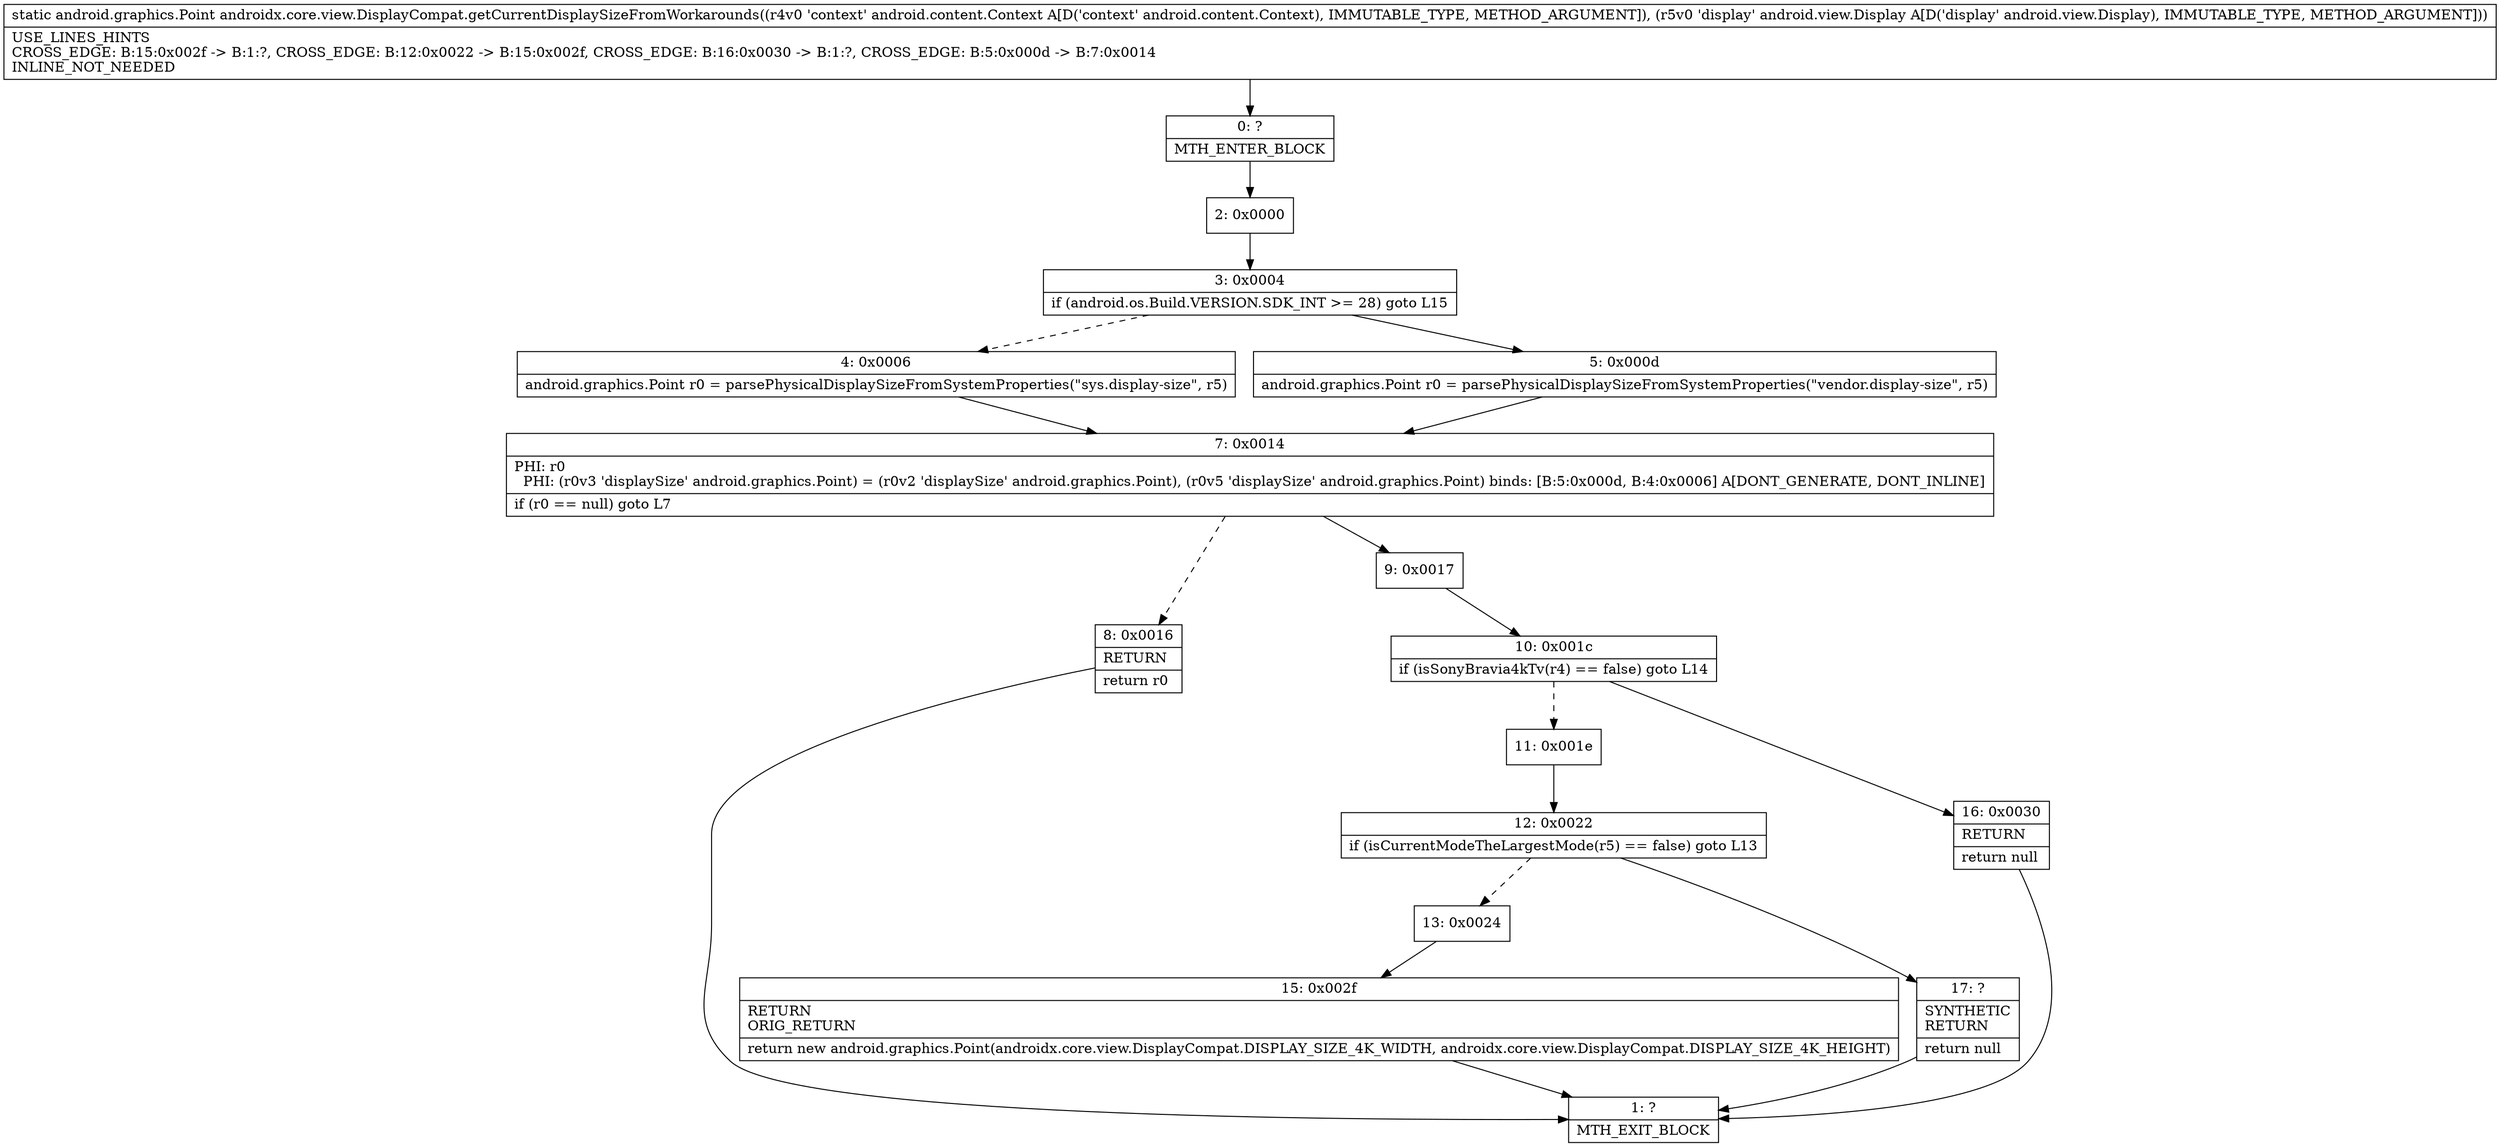 digraph "CFG forandroidx.core.view.DisplayCompat.getCurrentDisplaySizeFromWorkarounds(Landroid\/content\/Context;Landroid\/view\/Display;)Landroid\/graphics\/Point;" {
Node_0 [shape=record,label="{0\:\ ?|MTH_ENTER_BLOCK\l}"];
Node_2 [shape=record,label="{2\:\ 0x0000}"];
Node_3 [shape=record,label="{3\:\ 0x0004|if (android.os.Build.VERSION.SDK_INT \>= 28) goto L15\l}"];
Node_4 [shape=record,label="{4\:\ 0x0006|android.graphics.Point r0 = parsePhysicalDisplaySizeFromSystemProperties(\"sys.display\-size\", r5)\l}"];
Node_7 [shape=record,label="{7\:\ 0x0014|PHI: r0 \l  PHI: (r0v3 'displaySize' android.graphics.Point) = (r0v2 'displaySize' android.graphics.Point), (r0v5 'displaySize' android.graphics.Point) binds: [B:5:0x000d, B:4:0x0006] A[DONT_GENERATE, DONT_INLINE]\l|if (r0 == null) goto L7\l}"];
Node_8 [shape=record,label="{8\:\ 0x0016|RETURN\l|return r0\l}"];
Node_1 [shape=record,label="{1\:\ ?|MTH_EXIT_BLOCK\l}"];
Node_9 [shape=record,label="{9\:\ 0x0017}"];
Node_10 [shape=record,label="{10\:\ 0x001c|if (isSonyBravia4kTv(r4) == false) goto L14\l}"];
Node_11 [shape=record,label="{11\:\ 0x001e}"];
Node_12 [shape=record,label="{12\:\ 0x0022|if (isCurrentModeTheLargestMode(r5) == false) goto L13\l}"];
Node_13 [shape=record,label="{13\:\ 0x0024}"];
Node_15 [shape=record,label="{15\:\ 0x002f|RETURN\lORIG_RETURN\l|return new android.graphics.Point(androidx.core.view.DisplayCompat.DISPLAY_SIZE_4K_WIDTH, androidx.core.view.DisplayCompat.DISPLAY_SIZE_4K_HEIGHT)\l}"];
Node_17 [shape=record,label="{17\:\ ?|SYNTHETIC\lRETURN\l|return null\l}"];
Node_16 [shape=record,label="{16\:\ 0x0030|RETURN\l|return null\l}"];
Node_5 [shape=record,label="{5\:\ 0x000d|android.graphics.Point r0 = parsePhysicalDisplaySizeFromSystemProperties(\"vendor.display\-size\", r5)\l}"];
MethodNode[shape=record,label="{static android.graphics.Point androidx.core.view.DisplayCompat.getCurrentDisplaySizeFromWorkarounds((r4v0 'context' android.content.Context A[D('context' android.content.Context), IMMUTABLE_TYPE, METHOD_ARGUMENT]), (r5v0 'display' android.view.Display A[D('display' android.view.Display), IMMUTABLE_TYPE, METHOD_ARGUMENT]))  | USE_LINES_HINTS\lCROSS_EDGE: B:15:0x002f \-\> B:1:?, CROSS_EDGE: B:12:0x0022 \-\> B:15:0x002f, CROSS_EDGE: B:16:0x0030 \-\> B:1:?, CROSS_EDGE: B:5:0x000d \-\> B:7:0x0014\lINLINE_NOT_NEEDED\l}"];
MethodNode -> Node_0;Node_0 -> Node_2;
Node_2 -> Node_3;
Node_3 -> Node_4[style=dashed];
Node_3 -> Node_5;
Node_4 -> Node_7;
Node_7 -> Node_8[style=dashed];
Node_7 -> Node_9;
Node_8 -> Node_1;
Node_9 -> Node_10;
Node_10 -> Node_11[style=dashed];
Node_10 -> Node_16;
Node_11 -> Node_12;
Node_12 -> Node_13[style=dashed];
Node_12 -> Node_17;
Node_13 -> Node_15;
Node_15 -> Node_1;
Node_17 -> Node_1;
Node_16 -> Node_1;
Node_5 -> Node_7;
}

